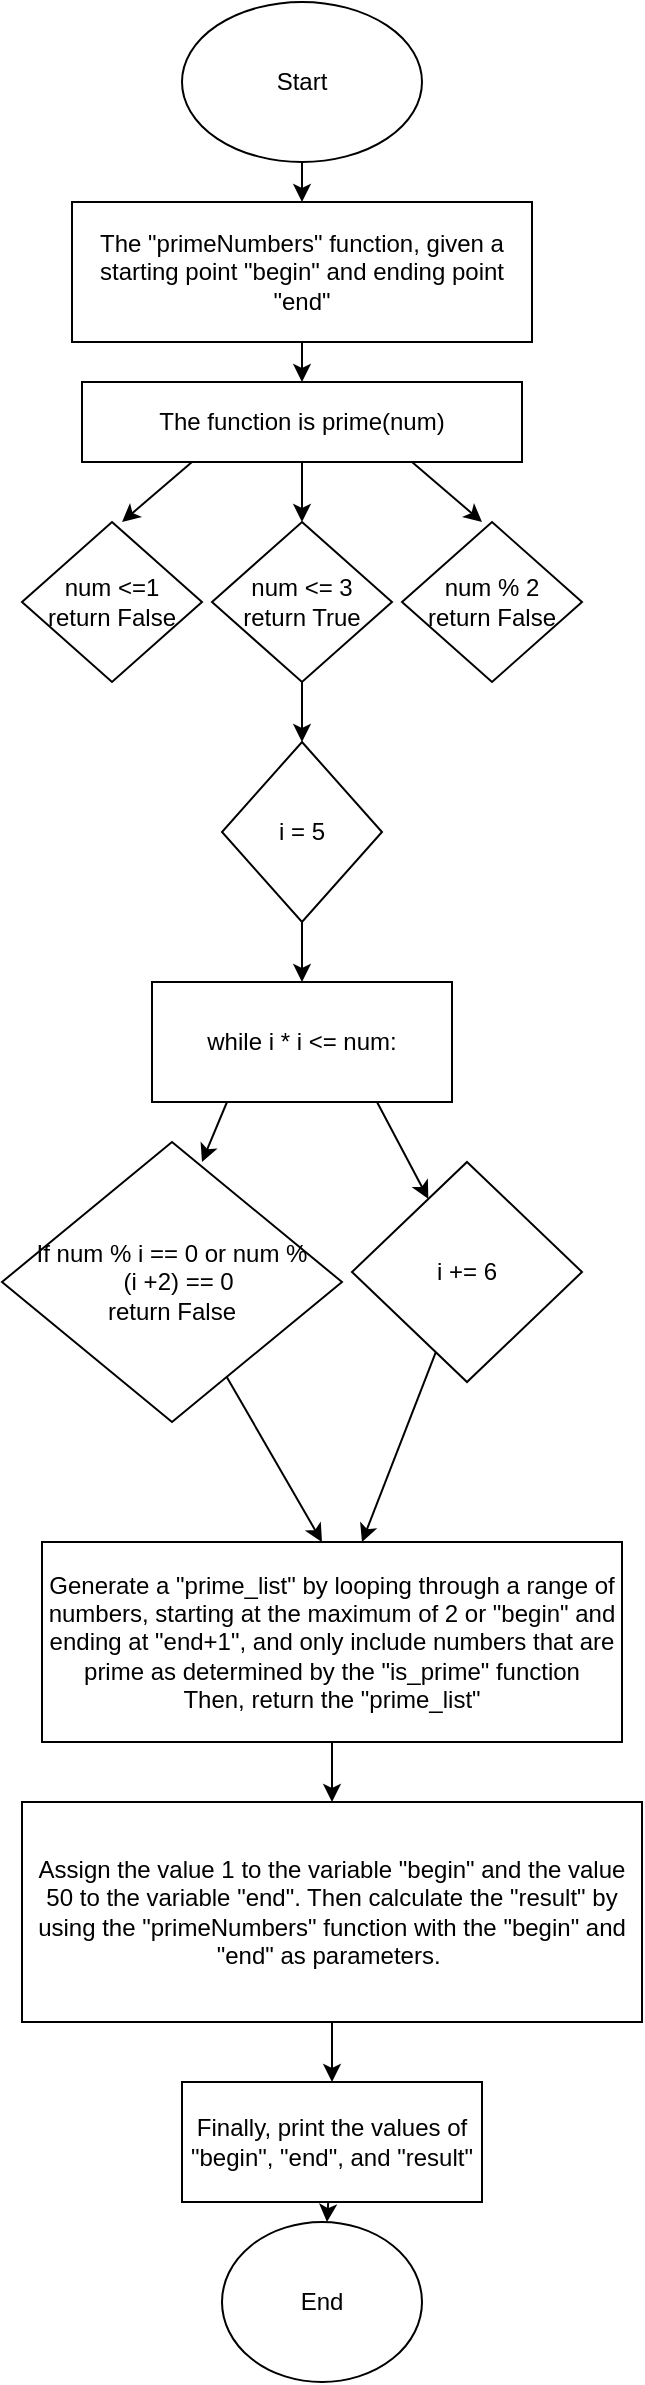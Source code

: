 <mxfile>
    <diagram id="jmpaUz4nr1IZDDP2ThYV" name="Page-1">
        <mxGraphModel dx="407" dy="413" grid="1" gridSize="10" guides="1" tooltips="1" connect="1" arrows="1" fold="1" page="1" pageScale="1" pageWidth="850" pageHeight="1100" math="0" shadow="0">
            <root>
                <mxCell id="0"/>
                <mxCell id="1" parent="0"/>
                <mxCell id="3" style="edgeStyle=none;html=1;" edge="1" parent="1" source="2">
                    <mxGeometry relative="1" as="geometry">
                        <mxPoint x="210" y="100" as="targetPoint"/>
                    </mxGeometry>
                </mxCell>
                <mxCell id="2" value="Start" style="ellipse;whiteSpace=wrap;html=1;" vertex="1" parent="1">
                    <mxGeometry x="150" width="120" height="80" as="geometry"/>
                </mxCell>
                <mxCell id="5" style="edgeStyle=none;html=1;" edge="1" parent="1" source="4">
                    <mxGeometry relative="1" as="geometry">
                        <mxPoint x="210" y="190" as="targetPoint"/>
                    </mxGeometry>
                </mxCell>
                <mxCell id="4" value="The &quot;primeNumbers&quot; function, given a starting point &quot;begin&quot; and ending point &quot;end&quot;" style="rounded=0;whiteSpace=wrap;html=1;" vertex="1" parent="1">
                    <mxGeometry x="95" y="100" width="230" height="70" as="geometry"/>
                </mxCell>
                <mxCell id="7" style="edgeStyle=none;html=1;" edge="1" parent="1" source="6">
                    <mxGeometry relative="1" as="geometry">
                        <mxPoint x="210" y="260" as="targetPoint"/>
                    </mxGeometry>
                </mxCell>
                <mxCell id="8" style="edgeStyle=none;html=1;exitX=0.25;exitY=1;exitDx=0;exitDy=0;" edge="1" parent="1" source="6">
                    <mxGeometry relative="1" as="geometry">
                        <mxPoint x="120" y="260" as="targetPoint"/>
                    </mxGeometry>
                </mxCell>
                <mxCell id="9" style="edgeStyle=none;html=1;exitX=0.75;exitY=1;exitDx=0;exitDy=0;" edge="1" parent="1" source="6">
                    <mxGeometry relative="1" as="geometry">
                        <mxPoint x="300" y="260" as="targetPoint"/>
                    </mxGeometry>
                </mxCell>
                <mxCell id="6" value="&amp;nbsp;The function is prime(num)&amp;nbsp;" style="rounded=0;whiteSpace=wrap;html=1;" vertex="1" parent="1">
                    <mxGeometry x="100" y="190" width="220" height="40" as="geometry"/>
                </mxCell>
                <mxCell id="10" value="num &amp;lt;=1&lt;br&gt;return False" style="rhombus;whiteSpace=wrap;html=1;" vertex="1" parent="1">
                    <mxGeometry x="70" y="260" width="90" height="80" as="geometry"/>
                </mxCell>
                <mxCell id="13" style="edgeStyle=none;html=1;" edge="1" parent="1" source="11">
                    <mxGeometry relative="1" as="geometry">
                        <mxPoint x="210" y="370" as="targetPoint"/>
                    </mxGeometry>
                </mxCell>
                <mxCell id="11" value="num &amp;lt;= 3&lt;br&gt;return True" style="rhombus;whiteSpace=wrap;html=1;" vertex="1" parent="1">
                    <mxGeometry x="165" y="260" width="90" height="80" as="geometry"/>
                </mxCell>
                <mxCell id="12" value="num % 2&lt;br&gt;return False" style="rhombus;whiteSpace=wrap;html=1;" vertex="1" parent="1">
                    <mxGeometry x="260" y="260" width="90" height="80" as="geometry"/>
                </mxCell>
                <mxCell id="15" style="edgeStyle=none;html=1;" edge="1" parent="1" source="14">
                    <mxGeometry relative="1" as="geometry">
                        <mxPoint x="210" y="490" as="targetPoint"/>
                    </mxGeometry>
                </mxCell>
                <mxCell id="14" value="i = 5" style="rhombus;whiteSpace=wrap;html=1;" vertex="1" parent="1">
                    <mxGeometry x="170" y="370" width="80" height="90" as="geometry"/>
                </mxCell>
                <mxCell id="17" style="edgeStyle=none;html=1;exitX=0.25;exitY=1;exitDx=0;exitDy=0;" edge="1" parent="1" source="16">
                    <mxGeometry relative="1" as="geometry">
                        <mxPoint x="160" y="580" as="targetPoint"/>
                    </mxGeometry>
                </mxCell>
                <mxCell id="18" style="edgeStyle=none;html=1;exitX=0.75;exitY=1;exitDx=0;exitDy=0;" edge="1" parent="1" source="16" target="21">
                    <mxGeometry relative="1" as="geometry">
                        <mxPoint x="260" y="580" as="targetPoint"/>
                    </mxGeometry>
                </mxCell>
                <mxCell id="16" value="while i * i &amp;lt;= num:" style="rounded=0;whiteSpace=wrap;html=1;" vertex="1" parent="1">
                    <mxGeometry x="135" y="490" width="150" height="60" as="geometry"/>
                </mxCell>
                <mxCell id="23" style="edgeStyle=none;html=1;" edge="1" parent="1" source="19">
                    <mxGeometry relative="1" as="geometry">
                        <mxPoint x="220" y="770" as="targetPoint"/>
                    </mxGeometry>
                </mxCell>
                <mxCell id="19" value="If num % i == 0 or num %&lt;br&gt;&amp;nbsp; (i +2) == 0&lt;br&gt;return False" style="rhombus;whiteSpace=wrap;html=1;" vertex="1" parent="1">
                    <mxGeometry x="60" y="570" width="170" height="140" as="geometry"/>
                </mxCell>
                <mxCell id="22" style="edgeStyle=none;html=1;" edge="1" parent="1" source="21">
                    <mxGeometry relative="1" as="geometry">
                        <mxPoint x="240" y="770" as="targetPoint"/>
                    </mxGeometry>
                </mxCell>
                <mxCell id="21" value="i += 6" style="rhombus;whiteSpace=wrap;html=1;" vertex="1" parent="1">
                    <mxGeometry x="235" y="580" width="115" height="110" as="geometry"/>
                </mxCell>
                <mxCell id="25" style="edgeStyle=none;html=1;" edge="1" parent="1" source="24" target="26">
                    <mxGeometry relative="1" as="geometry">
                        <mxPoint x="225" y="900" as="targetPoint"/>
                    </mxGeometry>
                </mxCell>
                <mxCell id="24" value="Generate a &quot;prime_list&quot; by looping through a range of numbers, starting at the maximum of 2 or &quot;begin&quot; and ending at &quot;end+1&quot;, and only include numbers that are prime as determined by the &quot;is_prime&quot; function&lt;br&gt;Then, return the &quot;prime_list&quot;" style="rounded=0;whiteSpace=wrap;html=1;" vertex="1" parent="1">
                    <mxGeometry x="80" y="770" width="290" height="100" as="geometry"/>
                </mxCell>
                <mxCell id="27" style="edgeStyle=none;html=1;" edge="1" parent="1" source="26">
                    <mxGeometry relative="1" as="geometry">
                        <mxPoint x="225" y="1040" as="targetPoint"/>
                    </mxGeometry>
                </mxCell>
                <mxCell id="26" value="Assign the value 1 to the variable &quot;begin&quot; and the value 50 to the variable &quot;end&quot;. Then calculate the &quot;result&quot; by using the &quot;primeNumbers&quot; function with the &quot;begin&quot; and &quot;end&quot; as parameters.&amp;nbsp;" style="rounded=0;whiteSpace=wrap;html=1;" vertex="1" parent="1">
                    <mxGeometry x="70" y="900" width="310" height="110" as="geometry"/>
                </mxCell>
                <mxCell id="29" style="edgeStyle=none;html=1;" edge="1" parent="1" source="28" target="30">
                    <mxGeometry relative="1" as="geometry">
                        <mxPoint x="225" y="1130" as="targetPoint"/>
                    </mxGeometry>
                </mxCell>
                <mxCell id="28" value="Finally, print the values of &quot;begin&quot;, &quot;end&quot;, and &quot;result&quot;" style="rounded=0;whiteSpace=wrap;html=1;" vertex="1" parent="1">
                    <mxGeometry x="150" y="1040" width="150" height="60" as="geometry"/>
                </mxCell>
                <mxCell id="30" value="End" style="ellipse;whiteSpace=wrap;html=1;" vertex="1" parent="1">
                    <mxGeometry x="170" y="1110" width="100" height="80" as="geometry"/>
                </mxCell>
            </root>
        </mxGraphModel>
    </diagram>
</mxfile>
